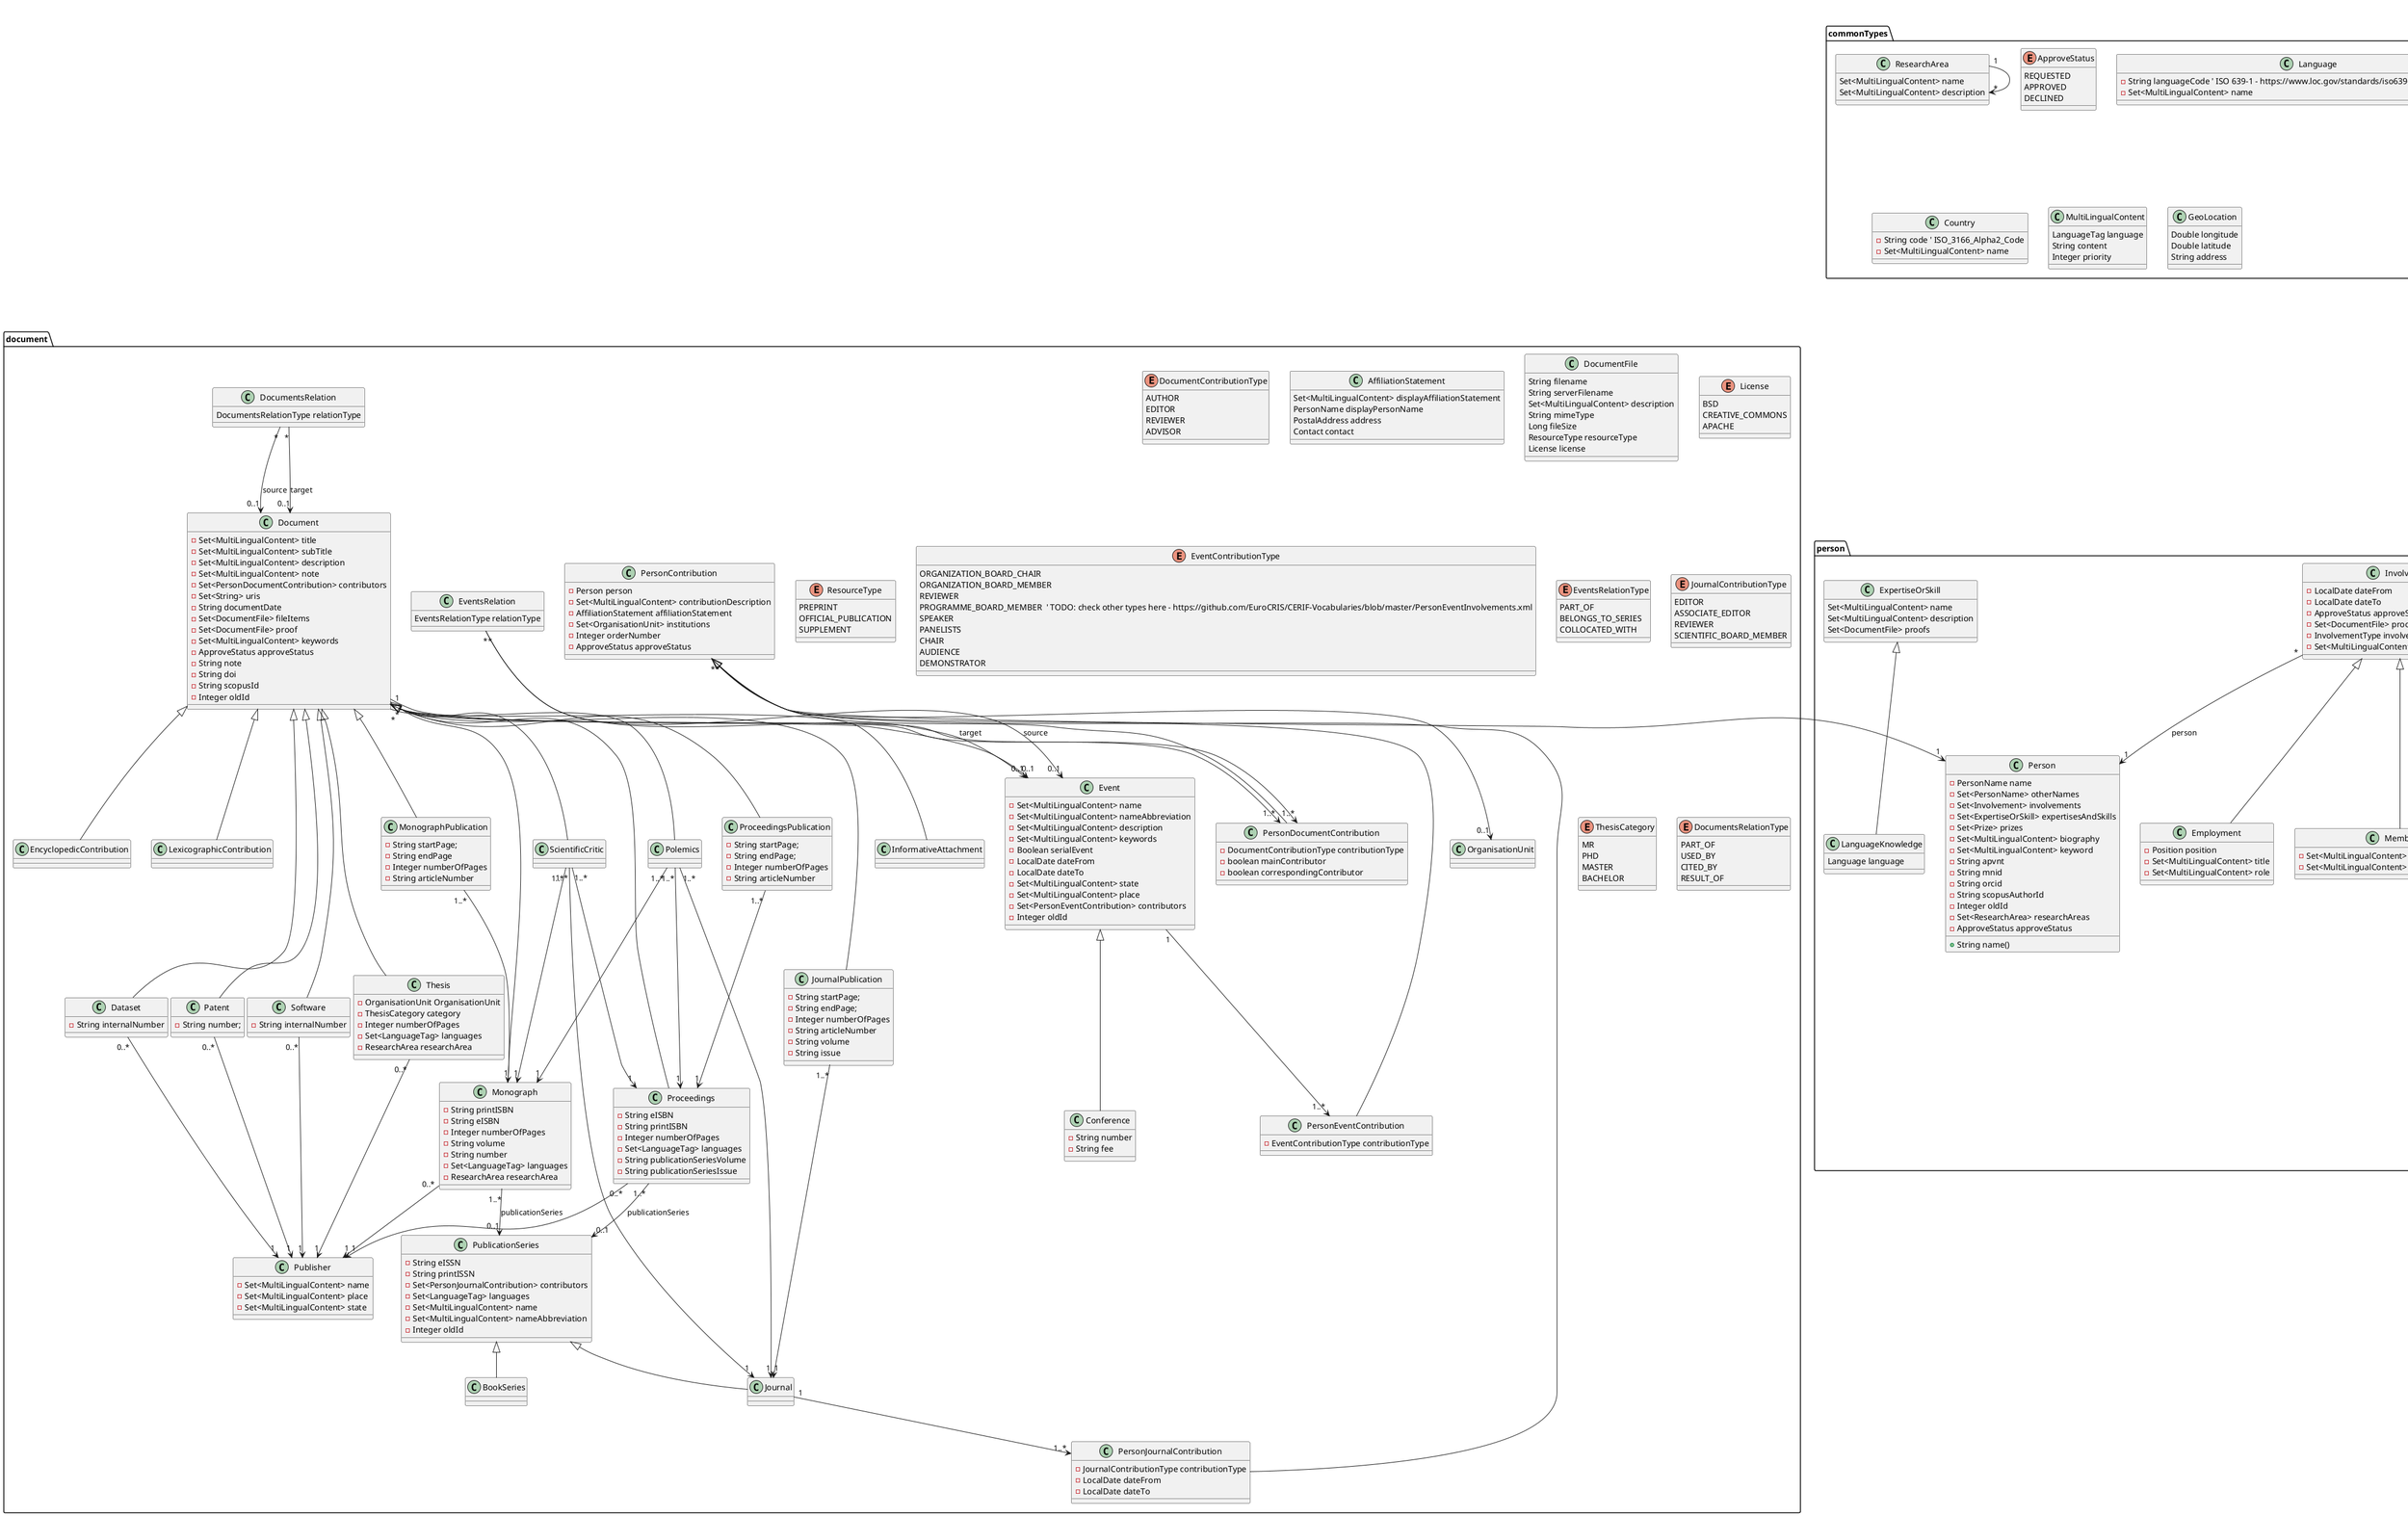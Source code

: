 @startuml teslaris

package commonTypes {

  enum ApproveStatus {
    REQUESTED
    APPROVED
    DECLINED
  }

  class Language {
    -String languageCode ' ISO 639-1 - https://www.loc.gov/standards/iso639-2/php/English_list.php
    -Set<MultiLingualContent> name
  }

  !startsub Language_Tag
    class LanguageTag {
      -String languageTag ' https://github.com/EuroCRIS/CERIF-Core/blob/main/datatypes/Language_Tag.md
      -String display
    }
  !endsub

  class Country {
    -String code ' ISO_3166_Alpha2_Code
    -Set<MultiLingualContent> name
  }

  !startsub Multilingual_Content
    class MultiLingualContent {
      LanguageTag language
      String content
      Integer priority
    }
  !endsub

  class GeoLocation {
    Double longitude
    Double latitude
    String address
  }

  class ResearchArea {
    Set<MultiLingualContent> name
    Set<MultiLingualContent> description
  }
  ResearchArea "1" --> "*" ResearchArea
}


package user {
  enum UserRole {
    ADMIN
    RESEARCHER
    INSTITUTIONAL_EDITOR
  }

  class Privilege {
    -String name
  }
  
  class Authority {
    -String name
    -Set<Privilege> privileges 
  }


  class User {
    -String email
    -String password
    -String note
    -Stirng firstname
    -Stirng lastname
    -LanguageTag preferedLanguage
    -boolean isActive
    -Authority authority
    -Person person
    -OrganisationUnit OrganisationUnit
  }

  class UserAccountActivation {
    -String code
    -LocalDateTime timestamp
  }
  UserActivation -> User

  class RefreshToken {
    -String refreshTokenValue
  }
  RefreshToken -> User
}


package person {

!startsub Person
  class Person {
    -PersonName name
    -Set<PersonName> otherNames
    +String name()
    -Set<Involvement> involvements
    -Set<ExpertiseOrSkill> expertisesAndSkills
    -Set<Prize> prizes
    -Set<MultiLingualContent> biography
    -Set<MultiLingualContent> keyword
    -String apvnt
    -String mnid
    -String orcid
    -String scopusAuthorId
    -Integer oldId
    -Set<ResearchArea> researchAreas
    -ApproveStatus approveStatus
  }
!endsub
  
  class PersonName {
    -String firstname
    -String otherName
    -String lastname
    -LocalDate dateFrom
    -LocalDate dateTo
  }

  class PersonalInfo {
    -LocalDate localBirth
    -String placeOfBrith
    -Sex sex
    -PostalAddress postalAddress
    -Contact contact
  }

  class Contact {
      -String contactEmail
      -String phoneNumber
  }

  class PostalAddress {
     -Country country
     -Set<MultiLingualContent> streetAndNumber
     -Set<MultiLingualContent> city
  }

  class Involvement {
    -LocalDate dateFrom
    -LocalDate dateTo
    -ApproveStatus approveStatus
    -Set<DocumentFile> proofs
    -InvolvementType involvementType
    -Set<MultiLingualContent> affiliationStatement
    ' an entity OrganisationUnit can be linked with Involvement, or it should be only specified in affiliationStatement
    ' it means if I studied in Germany, that institution record wouldn't be created in the database, it will be only specified in affiliationStatement
  }

  enum InvolvementType {
      STUDIED_AT
      COMPLETED_COURSE_AT
      POSTDOC_AT
      MEMBER_OF
      EMPLOYED_AT
      HIRED_BY ' or selfemployed
  }

  Involvement "*" --> "1" Person : person
  Involvement "*" --> "0..1" OrganisationUnit : orgUnit


  class Education extends Involvement {
    -Set<MultiLingualContent> thesisTitle
    -Set<MultiLingualContent> title
    -Set<MultiLingualContent> shortTitle
  }

  class Employment extends Involvement {
    -Position position
    -Set<MultiLingualContent> title
    -Set<MultiLingualContent> role
  }

  class Membership extends Involvement {
      -Set<MultiLingualContent> contributionDescription
      -Set<MultiLingualContent> role
  }

  class ExpertiseOrSkill {
    Set<MultiLingualContent> name
    Set<MultiLingualContent> description
    Set<DocumentFile> proofs
  }

  class LanguageKnowledge extends ExpertiseOrSkill {
      Language language
    '  int speakingLevel
    '  int readingLevel
    '  int writingLevel
  }
  ' the another example of expertise might be usage of some complex piece of equipment

  class Prize {
    Set<MultiLingualContent> title
    Set<MultiLingualContent> description
    Set<DocumentFile> proofs
    LocalDate date
  }

  enum Sex {
    MALE
    FEMALE
  }

}

package institution {
  !startsub Organisation_Unit
    class OrganisationUnit {
      -Set<MultiLingualContent> name
      -String nameAbbreviation
      -Set<MultiLingualContent> keyword
      -Set<ResearchArea> researchAreas
      -GeoLocation location
      -ApproveStatus approveStatus
      -Integer oldId
      -String scopusAfid
    }
  !endsub

  OrganisationUnitsRelation "*" --> "0..1" OrganisationUnit : source
  OrganisationUnitsRelation "*" --> "0..1" OrganisationUnit : target

  class OrganisationUnitsRelation {
    Set<MultiLingualContent> sourceAffiliationStatement
    Set<MultiLingualContent> targetAffiliationStatement
    OrganisationUnitRelationType relationType
    LocalDate dateFrom
    LocalDate dateTo
    ApproveStatus approveStatus
    Set<DocumentFile> proofs
  }


  enum OrganisationUnitsRelationType {
    BELONGS_TO
    MEMBER_OF
  }

}

package document {

  !startsub Person_Contribution
    enum DocumentContributionType {
      AUTHOR
      EDITOR
      REVIEWER
      ADVISOR
      ' TODO: check contribution types at https://credit.niso.org/ and https://github.com/EuroCRIS/CERIF-Vocabularies/blob/master/PersonOutputContributions.xml
    }
  !endsub

  class Publisher {
    -Set<MultiLingualContent> name
    -Set<MultiLingualContent> place
    -Set<MultiLingualContent> state
  }

  !startsub Person_Contribution
    class PersonContribution {
      -Person person
      -Set<MultiLingualContent> contributionDescription
      -AffiliationStatement affiliationStatement
      -Set<OrganisationUnit> institutions
      -Integer orderNumber
      -ApproveStatus approveStatus
      ' TODO: maybe we need here a new enumeration, whether contribution is claimed or not by author
    }

    PersonContribution "*" --> "0..1" OrganisationUnit
    PersonContribution "*" --> "1" Person
  !endsub

  !startsub Person_Contribution
    class AffiliationStatement {
      Set<MultiLingualContent> displayAffiliationStatement
      PersonName displayPersonName
      PostalAddress address
      Contact contact
    }
  !endsub

  !startsub Person_Document_Contribution
    class PersonDocumentContribution extends PersonContribution {
      -DocumentContributionType contributionType
      -boolean mainContributor
      -boolean correspondingContributor
    }
  !endsub

  !startsub Person_COntribution
    class DocumentFile {
      String filename
      String serverFilename
      Set<MultiLingualContent> description
      String mimeType
      Long fileSize
      ResourceType resourceType
      License license
    }
  !endsub

  enum License {
    BSD
    CREATIVE_COMMONS
    APACHE
  }

  enum ResourceType {
    PREPRINT
    OFFICIAL_PUBLICATION
    SUPPLEMENT
  }

  !startsub Document
    class Document {
      -Set<MultiLingualContent> title
      -Set<MultiLingualContent> subTitle
      -Set<MultiLingualContent> description
      -Set<MultiLingualContent> note
      -Set<PersonDocumentContribution> contributors
      -Set<String> uris
      -String documentDate
      -Set<DocumentFile> fileItems
      -Set<DocumentFile> proof
      -Set<MultiLingualContent> keywords
      -ApproveStatus approveStatus
      -String note
      -String doi
      -String scopusId
      -Integer oldId
    }
  !endsub

  class ProceedingsPublication extends Document {
    -String startPage;
    -String endPage;
    -Integer numberOfPages
    -String articleNumber
  }

  class Proceedings extends Document {
    -String eISBN
    -String printISBN
    -Integer numberOfPages
    -Set<LanguageTag> languages
    -String publicationSeriesVolume
    -String publicationSeriesIssue
  }

  class Conference extends Event{
    -String number
    -String fee
  }

  !startsub Event
    class Event {
      -Set<MultiLingualContent> name
      -Set<MultiLingualContent> nameAbbreviation
      -Set<MultiLingualContent> description
      -Set<MultiLingualContent> keywords
      -Boolean serialEvent
      -LocalDate dateFrom
      -LocalDate dateTo
      -Set<MultiLingualContent> state
      -Set<MultiLingualContent> place
      -Set<PersonEventContribution> contributors
      -Integer oldId
    }
  !endsub

  enum EventContributionType {
     ORGANIZATION_BOARD_CHAIR
     ORGANIZATION_BOARD_MEMBER
     REVIEWER
     PROGRAMME_BOARD_MEMBER  ' TODO: check other types here - https://github.com/EuroCRIS/CERIF-Vocabularies/blob/master/PersonEventInvolvements.xml
     SPEAKER
     PANELISTS
     CHAIR
     AUDIENCE
     DEMONSTRATOR
  }

  class PersonEventContribution extends PersonContribution {
     -EventContributionType contributionType
  }

  EventsRelation "*" --> "0..1" Event : source
  EventsRelation "*" --> "0..1" Event : target

  class EventsRelation {
    EventsRelationType relationType
  }


  enum EventsRelationType {
    PART_OF
' the relation type above is used to link one event which is part of the another event (for instance, workshop at a conference)
    BELONGS_TO_SERIES
' the relation type above is used to link an event occurence (conference, for instance ICIST 2023) with event series (event with data property serialEvent=true, for instance ICIST)
    COLLOCATED_WITH
' the relation type above is used to link two events organized together
  }

  ProceedingsPublication "1..*" --> "1" Proceedings
' Proceedings "1..*" --> "1" Conference the relation below should replace this one. However, the conference should have one or more linked proceedings,
' but also any event (for instance plenary presentation is an event which is part of conference) could have linked documents (presentation, dataset, etc.)
  
  !startsub Document
    Document "*" --> "0..1" Event
    Document "*" --> "1..*" PersonDocumentContribution
  !endsub
  
  Proceedings "1..*" --> "0..1" PublicationSeries : publicationSeries

  !startsub Journal_Publication
    class JournalPublication extends Document {
      -String startPage;
      -String endPage;
      -Integer numberOfPages
      -String articleNumber
      -String volume
      -String issue
    }
  !endsub

  class PublicationSeries {
    -String eISSN
    -String printISSN
    -Set<PersonJournalContribution> contributors
    -Set<LanguageTag> languages
    -Set<MultiLingualContent> name
    -Set<MultiLingualContent> nameAbbreviation
    -Integer oldId
  }

  class Journal extends PublicationSeries {
  }

  class BookSeries extends PublicationSeries {
    ' for instance https://www.springer.com/gp/computer-science/lncs
  }

  class PersonJournalContribution extends PersonContribution {
    -JournalContributionType contributionType
    -LocalDate dateFrom
    -LocalDate dateTo
  }

  enum JournalContributionType {
    EDITOR
    ASSOCIATE_EDITOR
    REVIEWER
    SCIENTIFIC_BOARD_MEMBER
  }


  JournalPublication "1..*" --> "1" Journal

  class MonographPublication extends Document {
    -String startPage;
	-String endPage
    -Integer numberOfPages
    -String articleNumber
  }

  class Monograph extends Document {
    -String printISBN
    -String eISBN
    -Integer numberOfPages
    -String volume
    ' volume and number are defined only in the case publicationSeries is defined.
    ' We can even model that with link entity PublicationToPublicationSeriesRelation (with volume and number)
    -String number
    -Set<LanguageTag> languages
    -ResearchArea researchArea
  }

  Monograph "1..*" --> "0..1" PublicationSeries : publicationSeries

  MonographPublication "1..*" --> "1" Monograph

  class Patent extends Document {
    -String number;
  }

  class InformativeAttachment extends Document {
  }

  class EncyclopedicContribution extends Document {
  }

  class LexicographicContribution extends Document {
  }

  class ScientificCritic extends Document {
  }

  ScientificCritic "1..*" --> "1" Journal

  ScientificCritic "1..*" --> "1" Monograph

  ScientificCritic "1..*" --> "1" Proceedings

  class Polemics extends Document {
  }

  Polemics "1..*" --> "1" Journal

  Polemics "1..*" --> "1" Monograph

  Polemics "1..*" --> "1" Proceedings

  class Thesis extends Document {
    -OrganisationUnit OrganisationUnit
    -ThesisCategory category
    -Integer numberOfPages
    -Set<LanguageTag> languages
    -ResearchArea researchArea
  }

  class Dataset extends Document {
    -String internalNumber
  }

  class Software extends Document {
    -String internalNumber
  }

  enum ThesisCategory {
    MR
    PHD
    MASTER
    BACHELOR
  }


  Document "1" --> "1..*" PersonDocumentContribution
  Journal "1" --> "1..*" PersonJournalContribution
  Event "1" --> "1..*" PersonEventContribution
  Thesis "0..*" --> "1" Publisher
  Monograph "0..*" --> "1" Publisher
  Proceedings "0..*" --> "1" Publisher
  Patent "0..*" --> "1" Publisher
  Dataset "0..*" --> "1" Publisher
  Software "0..*" --> "1" Publisher


  DocumentsRelation "*" --> "0..1" Document : source
  DocumentsRelation "*" --> "0..1" Document : target

  class DocumentsRelation {
    DocumentsRelationType relationType
  }


  enum DocumentsRelationType {
    PART_OF
    USED_BY
    CITED_BY
    RESULT_OF
  }

}

package project {

  class Project {
    Set<MultiLingualContent> name
    Set<MultiLingualContent> description
    Set<MultiLingualContent> nameAbbreviation
    Set<MultiLingualContent> keywords
    Set<MultiLingualContent> note
    Set<String> uris
    Set<PersonProjectContribution> contributors
    Set<ProjectDocument> documents
    LocalDate dateFrom
    LocalDate dateTo
    Set<ProjectStatus> statuses
    ProjectType type
    Set<Funding> fundings
  }

  enum ProjectStatus {
    PROPOSAL
    SUBMITTED
    REJECTED
    APPROVED
    STARTED
    COMPLETED
  }

  enum ProjectType {
    INTERNAL
    INTERNATIONAL
    NATIONAL
  }

  class Funding {
    String fundingNumber
    DocumentFile agreement
    Set<MultiLingualContent> fundingCall
    Set<MultiLingualContent> fundingProgram
    Set<MultiLingualContent> fundingAgency
    MonetaryAmount grant
    LocalDate dateFrom
    LocalDate dateTo
  }

  class MonetaryAmount {
    double amount
    Currency currency
  }

  class Currency {
    Set<MultiLingualContent> name
    String symbol ' for instance - $
    String code  ' for instance USD
  }

  class PersonProjectContribution extends PersonContribution {
    ProjectContributionType contributionType
    LocalDate dateFrom
    LocalDate dateTo
  }

  enum ProjectContributionType {
    PRINCIPLE_INVESTIGATOR
    PARTICIPATION
  }

  ProjectsRelation "*" --> "1" Project : source
  ProjectsRelation "*" --> "1" Project : target

  class ProjectsRelation {
    ProjectsRelationType relationType
    LocalDate dateFrom
    LocalDate dateTo
  }


  enum ProjectsRelationType {
    PART_OF
    RESULT_OF
    PREDECESSOR
  }


  class ProjectDocument {
    Document document
    ProjectDocumentType relationType
  }


  enum ProjectDocumentType {
    REPORT
    RESULT
    USED
  }

}

@enduml

